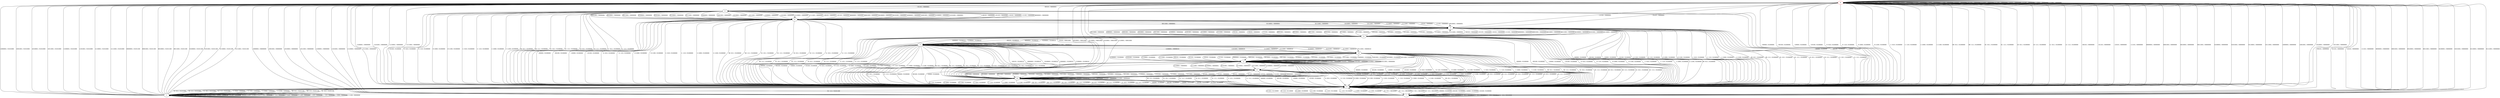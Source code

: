 digraph {
8 [color="red"]
0
1
2
3
4
5
6
7
9
10
11
12
8 -> 0 [label="--00000 / 0100000"]
8 -> 0 [label="--00100 / 0100000"]
8 -> 4 [label="--00101 / 0000001"]
8 -> 4 [label="--01101 / 0000001"]
8 -> 0 [label="--10000 / 0100000"]
8 -> 0 [label="--10100 / 0100000"]
8 -> 5 [label="--10101 / 0000001"]
8 -> 5 [label="--11101 / 0000001"]
8 -> 0 [label="-0--010 / 0100000"]
8 -> 0 [label="-0--110 / 0100000"]
8 -> 0 [label="-0-1000 / 0100000"]
8 -> 0 [label="-0-1100 / 0100000"]
8 -> 0 [label="-1--010 / 0100000"]
8 -> 0 [label="-1--110 / 0100000"]
8 -> 0 [label="-1-1000 / 0100000"]
8 -> 0 [label="-1-1100 / 0100000"]
8 -> 0 [label="00--011 / 0100000"]
8 -> 0 [label="00--111 / 0100000"]
8 -> 8 [label="0000001 / 0000000"]
8 -> 8 [label="0001001 / 0000000"]
8 -> 8 [label="0010001 / 0000000"]
8 -> 8 [label="0011001 / 0000000"]
8 -> 0 [label="01--011 / 0100000"]
8 -> 0 [label="01--111 / 0100000"]
8 -> 8 [label="0100001 / 0000000"]
8 -> 8 [label="0101001 / 0000000"]
8 -> 8 [label="0110001 / 0000000"]
8 -> 8 [label="0111001 / 0000000"]
8 -> 0 [label="10--011 / 0100000"]
8 -> 0 [label="10--111 / 0100000"]
8 -> 8 [label="1000001 / 0000000"]
8 -> 8 [label="1001001 / 0000000"]
8 -> 8 [label="1010001 / 0000000"]
8 -> 8 [label="1011001 / 0000000"]
8 -> 0 [label="11--011 / 0100000"]
8 -> 0 [label="11--111 / 0100000"]
8 -> 8 [label="1100001 / 0000000"]
8 -> 8 [label="1101001 / 0000000"]
8 -> 8 [label="1110001 / 0000000"]
8 -> 8 [label="1111001 / 0000000"]
0 -> 0 [label="--00000 / -------"]
0 -> 0 [label="--00100 / -------"]
0 -> 8 [label="--00101 / 0000000"]
0 -> 8 [label="--01101 / 0000000"]
0 -> 0 [label="--10000 / -------"]
0 -> 0 [label="--10100 / -------"]
0 -> 8 [label="--10101 / 0000000"]
0 -> 8 [label="--11101 / 0000000"]
0 -> 0 [label="-0--010 / 0000000"]
0 -> 0 [label="-0--110 / 0000000"]
0 -> 0 [label="-0-1000 / 0000000"]
0 -> 0 [label="-0-1100 / 0000000"]
0 -> 1 [label="-1--010 / 1000000"]
0 -> 1 [label="-1--110 / 1000000"]
0 -> 1 [label="-1-1000 / 1000000"]
0 -> 1 [label="-1-1100 / 1000000"]
0 -> 0 [label="00--011 / 0000000"]
0 -> 0 [label="00--111 / 0000000"]
0 -> 8 [label="0000001 / 0000000"]
0 -> 8 [label="0001001 / 0000000"]
0 -> 8 [label="0010001 / 0000000"]
0 -> 8 [label="0011001 / 0000000"]
0 -> 7 [label="01--011 / 0010000"]
0 -> 7 [label="01--111 / 0010000"]
0 -> 8 [label="0100001 / 0000000"]
0 -> 8 [label="0101001 / 0000000"]
0 -> 8 [label="0110001 / 0000000"]
0 -> 8 [label="0111001 / 0000000"]
0 -> 0 [label="10--011 / 0000000"]
0 -> 0 [label="10--111 / 0000000"]
0 -> 8 [label="1000001 / 0000000"]
0 -> 8 [label="1001001 / 0000000"]
0 -> 8 [label="1010001 / 0000000"]
0 -> 8 [label="1011001 / 0000000"]
0 -> 7 [label="11--011 / 0010000"]
0 -> 7 [label="11--111 / 0010000"]
0 -> 8 [label="1100001 / 0000000"]
0 -> 8 [label="1101001 / 0000000"]
0 -> 8 [label="1110001 / 0000000"]
0 -> 8 [label="1111001 / 0000000"]
1 -> 1 [label="--00000 / 0000000"]
1 -> 1 [label="--00100 / 0000000"]
1 -> 1 [label="--00101 / -------"]
1 -> 1 [label="--01101 / -------"]
1 -> 1 [label="--10000 / 0000000"]
1 -> 1 [label="--10100 / 0000000"]
1 -> 1 [label="--10101 / -------"]
1 -> 1 [label="--11101 / -------"]
1 -> 1 [label="-0--010 / 0000000"]
1 -> 1 [label="-0--110 / 0000000"]
1 -> 1 [label="-0-1000 / 0000000"]
1 -> 1 [label="-0-1100 / 0000000"]
1 -> 1 [label="-1--010 / 0000000"]
1 -> 1 [label="-1--110 / 0000000"]
1 -> 1 [label="-1-1000 / 0000000"]
1 -> 1 [label="-1-1100 / 0000000"]
1 -> 0 [label="00--011 / 0101100"]
1 -> 0 [label="00--111 / 0101100"]
1 -> 8 [label="0000001 / 0101100"]
1 -> 8 [label="0001001 / 0101100"]
1 -> 8 [label="0010001 / 0101100"]
1 -> 8 [label="0011001 / 0101100"]
1 -> 0 [label="01--011 / 0101100"]
1 -> 0 [label="01--111 / 0101100"]
1 -> 8 [label="0100001 / 0101100"]
1 -> 8 [label="0101001 / 0101100"]
1 -> 8 [label="0110001 / 0101100"]
1 -> 8 [label="0111001 / 0101100"]
1 -> 0 [label="10--011 / 0101000"]
1 -> 0 [label="10--111 / 0101000"]
1 -> 8 [label="1000001 / 0101000"]
1 -> 8 [label="1001001 / 0101000"]
1 -> 8 [label="1010001 / 0101000"]
1 -> 8 [label="1011001 / 0101000"]
1 -> 0 [label="11--011 / 0101000"]
1 -> 0 [label="11--111 / 0101000"]
1 -> 8 [label="1100001 / 0101000"]
1 -> 8 [label="1101001 / 0101000"]
1 -> 8 [label="1110001 / 0101000"]
1 -> 8 [label="1111001 / 0101000"]
2 -> 0 [label="--00000 / 0100000"]
2 -> 0 [label="--00100 / 0100000"]
2 -> 2 [label="--00101 / -------"]
2 -> 2 [label="--01101 / -------"]
2 -> 0 [label="--10000 / 0100000"]
2 -> 0 [label="--10100 / 0100000"]
2 -> 2 [label="--10101 / -------"]
2 -> 2 [label="--11101 / -------"]
2 -> 0 [label="-0--010 / 0100000"]
2 -> 0 [label="-0--110 / 0100000"]
2 -> 0 [label="-0-1000 / 0100000"]
2 -> 0 [label="-0-1100 / 0100000"]
2 -> 0 [label="-1--010 / 0100000"]
2 -> 0 [label="-1--110 / 0100000"]
2 -> 0 [label="-1-1000 / 0100000"]
2 -> 0 [label="-1-1100 / 0100000"]
2 -> 0 [label="00--011 / 0100000"]
2 -> 0 [label="00--111 / 0100000"]
2 -> 2 [label="0000001 / 0000000"]
2 -> 2 [label="0001001 / 0000000"]
2 -> 2 [label="0010001 / 0000000"]
2 -> 2 [label="0011001 / 0000000"]
2 -> 0 [label="01--011 / 0100000"]
2 -> 0 [label="01--111 / 0100000"]
2 -> 6 [label="0100001 / 0000001"]
2 -> 6 [label="0101001 / 0000001"]
2 -> 6 [label="0110001 / 0000001"]
2 -> 6 [label="0111001 / 0000001"]
2 -> 0 [label="10--011 / 0100000"]
2 -> 0 [label="10--111 / 0100000"]
2 -> 2 [label="1000001 / 0000000"]
2 -> 2 [label="1001001 / 0000000"]
2 -> 2 [label="1010001 / 0000000"]
2 -> 2 [label="1011001 / 0000000"]
2 -> 0 [label="11--011 / 0100000"]
2 -> 0 [label="11--111 / 0100000"]
2 -> 6 [label="1100001 / 0000001"]
2 -> 6 [label="1101001 / 0000001"]
2 -> 6 [label="1110001 / 0000001"]
2 -> 6 [label="1111001 / 0000001"]
3 -> 0 [label="--00000 / 0100000"]
3 -> 0 [label="--00100 / 0100000"]
3 -> 3 [label="--00101 / -------"]
3 -> 3 [label="--01101 / -------"]
3 -> 0 [label="--10000 / 0100000"]
3 -> 0 [label="--10100 / 0100000"]
3 -> 3 [label="--10101 / -------"]
3 -> 3 [label="--11101 / -------"]
3 -> 0 [label="-0--010 / 0100000"]
3 -> 0 [label="-0--110 / 0100000"]
3 -> 0 [label="-0-1000 / 0100000"]
3 -> 0 [label="-0-1100 / 0100000"]
3 -> 0 [label="-1--010 / 0100000"]
3 -> 0 [label="-1--110 / 0100000"]
3 -> 0 [label="-1-1000 / 0100000"]
3 -> 0 [label="-1-1100 / 0100000"]
3 -> 0 [label="00--011 / 0100000"]
3 -> 0 [label="00--111 / 0100000"]
3 -> 3 [label="0000001 / 0000010"]
3 -> 3 [label="0001001 / 0000010"]
3 -> 3 [label="0010001 / 0000010"]
3 -> 3 [label="0011001 / 0000010"]
3 -> 0 [label="01--011 / 0100000"]
3 -> 0 [label="01--111 / 0100000"]
3 -> 10 [label="0100001 / 0000010"]
3 -> 10 [label="0101001 / 0000010"]
3 -> 10 [label="0110001 / 0000010"]
3 -> 10 [label="0111001 / 0000010"]
3 -> 0 [label="10--011 / 0100000"]
3 -> 0 [label="10--111 / 0100000"]
3 -> 3 [label="1000001 / 0000010"]
3 -> 3 [label="1001001 / 0000010"]
3 -> 3 [label="1010001 / 0000010"]
3 -> 3 [label="1011001 / 0000010"]
3 -> 0 [label="11--011 / 0100000"]
3 -> 0 [label="11--111 / 0100000"]
3 -> 10 [label="1100001 / 0000010"]
3 -> 10 [label="1101001 / 0000010"]
3 -> 10 [label="1110001 / 0000010"]
3 -> 10 [label="1111001 / 0000010"]
4 -> 0 [label="--00000 / 0100000"]
4 -> 0 [label="--00100 / 0100000"]
4 -> 9 [label="--00101 / 0000000"]
4 -> 9 [label="--01101 / 0000000"]
4 -> 0 [label="--10000 / 0100000"]
4 -> 0 [label="--10100 / 0100000"]
4 -> 9 [label="--10101 / 0000000"]
4 -> 9 [label="--11101 / 0000000"]
4 -> 0 [label="-0--010 / 0100000"]
4 -> 0 [label="-0--110 / 0100000"]
4 -> 0 [label="-0-1000 / 0100000"]
4 -> 0 [label="-0-1100 / 0100000"]
4 -> 0 [label="-1--010 / 0100000"]
4 -> 0 [label="-1--110 / 0100000"]
4 -> 0 [label="-1-1000 / 0100000"]
4 -> 0 [label="-1-1100 / 0100000"]
4 -> 0 [label="00--011 / 0100000"]
4 -> 0 [label="00--111 / 0100000"]
4 -> 9 [label="0000001 / 0000000"]
4 -> 9 [label="0001001 / 0000000"]
4 -> 9 [label="0010001 / 0000000"]
4 -> 9 [label="0011001 / 0000000"]
4 -> 0 [label="01--011 / 0100000"]
4 -> 0 [label="01--111 / 0100000"]
4 -> 9 [label="0100001 / 0000000"]
4 -> 9 [label="0101001 / 0000000"]
4 -> 9 [label="0110001 / 0000000"]
4 -> 9 [label="0111001 / 0000000"]
4 -> 0 [label="10--011 / 0100000"]
4 -> 0 [label="10--111 / 0100000"]
4 -> 9 [label="1000001 / 0000000"]
4 -> 9 [label="1001001 / 0000000"]
4 -> 9 [label="1010001 / 0000000"]
4 -> 9 [label="1011001 / 0000000"]
4 -> 0 [label="11--011 / 0100000"]
4 -> 0 [label="11--111 / 0100000"]
4 -> 9 [label="1100001 / 0000000"]
4 -> 9 [label="1101001 / 0000000"]
4 -> 9 [label="1110001 / 0000000"]
4 -> 9 [label="1111001 / 0000000"]
5 -> 0 [label="--00000 / 0100000"]
5 -> 0 [label="--00100 / 0100000"]
5 -> 11 [label="--00101 / 0000000"]
5 -> 11 [label="--01101 / 0000000"]
5 -> 0 [label="--10000 / 0100000"]
5 -> 0 [label="--10100 / 0100000"]
5 -> 11 [label="--10101 / 0000000"]
5 -> 11 [label="--11101 / 0000000"]
5 -> 0 [label="-0--010 / 0100000"]
5 -> 0 [label="-0--110 / 0100000"]
5 -> 0 [label="-0-1000 / 0100000"]
5 -> 0 [label="-0-1100 / 0100000"]
5 -> 0 [label="-1--010 / 0100000"]
5 -> 0 [label="-1--110 / 0100000"]
5 -> 0 [label="-1-1000 / 0100000"]
5 -> 0 [label="-1-1100 / 0100000"]
5 -> 0 [label="00--011 / 0100000"]
5 -> 0 [label="00--111 / 0100000"]
5 -> 11 [label="0000001 / 0000000"]
5 -> 11 [label="0001001 / 0000000"]
5 -> 11 [label="0010001 / 0000000"]
5 -> 11 [label="0011001 / 0000000"]
5 -> 0 [label="01--011 / 0100000"]
5 -> 0 [label="01--111 / 0100000"]
5 -> 11 [label="0100001 / 0000000"]
5 -> 11 [label="0101001 / 0000000"]
5 -> 11 [label="0110001 / 0000000"]
5 -> 11 [label="0111001 / 0000000"]
5 -> 0 [label="10--011 / 0100000"]
5 -> 0 [label="10--111 / 0100000"]
5 -> 11 [label="1000001 / 0000000"]
5 -> 11 [label="1001001 / 0000000"]
5 -> 11 [label="1010001 / 0000000"]
5 -> 11 [label="1011001 / 0000000"]
5 -> 0 [label="11--011 / 0100000"]
5 -> 0 [label="11--111 / 0100000"]
5 -> 11 [label="1100001 / 0000000"]
5 -> 11 [label="1101001 / 0000000"]
5 -> 11 [label="1110001 / 0000000"]
5 -> 11 [label="1111001 / 0000000"]
6 -> 0 [label="--00000 / 0100000"]
6 -> 0 [label="--00100 / 0100000"]
6 -> 12 [label="--00101 / 0000000"]
6 -> 12 [label="--01101 / 0000000"]
6 -> 0 [label="--10000 / 0100000"]
6 -> 0 [label="--10100 / 0100000"]
6 -> 12 [label="--10101 / 0000000"]
6 -> 12 [label="--11101 / 0000000"]
6 -> 0 [label="-0--010 / 0100000"]
6 -> 0 [label="-0--110 / 0100000"]
6 -> 0 [label="-0-1000 / 0100000"]
6 -> 0 [label="-0-1100 / 0100000"]
6 -> 0 [label="-1--010 / 0100000"]
6 -> 0 [label="-1--110 / 0100000"]
6 -> 0 [label="-1-1000 / 0100000"]
6 -> 0 [label="-1-1100 / 0100000"]
6 -> 0 [label="00--011 / 0100000"]
6 -> 0 [label="00--111 / 0100000"]
6 -> 12 [label="0000001 / 0000000"]
6 -> 12 [label="0001001 / 0000000"]
6 -> 12 [label="0010001 / 0000000"]
6 -> 12 [label="0011001 / 0000000"]
6 -> 0 [label="01--011 / 0100000"]
6 -> 0 [label="01--111 / 0100000"]
6 -> 12 [label="0100001 / 0000000"]
6 -> 12 [label="0101001 / 0000000"]
6 -> 12 [label="0110001 / 0000000"]
6 -> 12 [label="0111001 / 0000000"]
6 -> 0 [label="10--011 / 0100000"]
6 -> 0 [label="10--111 / 0100000"]
6 -> 12 [label="1000001 / 0000000"]
6 -> 12 [label="1001001 / 0000000"]
6 -> 12 [label="1010001 / 0000000"]
6 -> 12 [label="1011001 / 0000000"]
6 -> 0 [label="11--011 / 0100000"]
6 -> 0 [label="11--111 / 0100000"]
6 -> 12 [label="1100001 / 0000000"]
6 -> 12 [label="1101001 / 0000000"]
6 -> 12 [label="1110001 / 0000000"]
6 -> 12 [label="1111001 / 0000000"]
7 -> 0 [label="--00000 / 0100000"]
7 -> 0 [label="--00100 / 0100000"]
7 -> 8 [label="--00101 / 0000000"]
7 -> 8 [label="--01101 / 0000000"]
7 -> 0 [label="--10000 / 0100000"]
7 -> 0 [label="--10100 / 0100000"]
7 -> 8 [label="--10101 / 0000000"]
7 -> 8 [label="--11101 / 0000000"]
7 -> 0 [label="-0--010 / 0110000"]
7 -> 0 [label="-0--110 / 0110000"]
7 -> 0 [label="-0-1000 / 0100000"]
7 -> 0 [label="-0-1100 / 0100000"]
7 -> 0 [label="-1--010 / 0110000"]
7 -> 0 [label="-1--110 / 0110000"]
7 -> 0 [label="-1-1000 / 0100000"]
7 -> 0 [label="-1-1100 / 0100000"]
7 -> 7 [label="00--011 / 0010000"]
7 -> 7 [label="00--111 / 0010000"]
7 -> 8 [label="0000001 / 0000000"]
7 -> 8 [label="0001001 / 0000000"]
7 -> 8 [label="0010001 / 0000000"]
7 -> 8 [label="0011001 / 0000000"]
7 -> 7 [label="01--011 / 0010000"]
7 -> 7 [label="01--111 / 0010000"]
7 -> 8 [label="0100001 / 0000000"]
7 -> 8 [label="0101001 / 0000000"]
7 -> 8 [label="0110001 / 0000000"]
7 -> 8 [label="0111001 / 0000000"]
7 -> 7 [label="10--011 / 0010000"]
7 -> 7 [label="10--111 / 0010000"]
7 -> 8 [label="1000001 / 0000000"]
7 -> 8 [label="1001001 / 0000000"]
7 -> 8 [label="1010001 / 0000000"]
7 -> 8 [label="1011001 / 0000000"]
7 -> 7 [label="11--011 / 0010000"]
7 -> 7 [label="11--111 / 0010000"]
7 -> 8 [label="1100001 / 0000000"]
7 -> 8 [label="1101001 / 0000000"]
7 -> 8 [label="1110001 / 0000000"]
7 -> 8 [label="1111001 / 0000000"]
9 -> 0 [label="--00000 / 0100000"]
9 -> 0 [label="--00100 / 0100000"]
9 -> 4 [label="--00101 / 0000001"]
9 -> 4 [label="--01101 / 0000001"]
9 -> 0 [label="--10000 / 0100000"]
9 -> 0 [label="--10100 / 0100000"]
9 -> 5 [label="--10101 / 0000001"]
9 -> 5 [label="--11101 / 0000001"]
9 -> 0 [label="-0--010 / 0100000"]
9 -> 0 [label="-0--110 / 0100000"]
9 -> 0 [label="-0-1000 / 0100000"]
9 -> 0 [label="-0-1100 / 0100000"]
9 -> 0 [label="-1--010 / 0100000"]
9 -> 0 [label="-1--110 / 0100000"]
9 -> 0 [label="-1-1000 / 0100000"]
9 -> 0 [label="-1-1100 / 0100000"]
9 -> 0 [label="00--011 / 0100000"]
9 -> 0 [label="00--111 / 0100000"]
9 -> 4 [label="0000001 / 0000001"]
9 -> 4 [label="0001001 / 0000001"]
9 -> 5 [label="0010001 / 0000001"]
9 -> 5 [label="0011001 / 0000001"]
9 -> 0 [label="01--011 / 0100000"]
9 -> 0 [label="01--111 / 0100000"]
9 -> 4 [label="0100001 / 0000001"]
9 -> 4 [label="0101001 / 0000001"]
9 -> 5 [label="0110001 / 0000001"]
9 -> 5 [label="0111001 / 0000001"]
9 -> 0 [label="10--011 / 0100000"]
9 -> 0 [label="10--111 / 0100000"]
9 -> 4 [label="1000001 / 0000001"]
9 -> 4 [label="1001001 / 0000001"]
9 -> 5 [label="1010001 / 0000001"]
9 -> 5 [label="1011001 / 0000001"]
9 -> 0 [label="11--011 / 0100000"]
9 -> 0 [label="11--111 / 0100000"]
9 -> 4 [label="1100001 / 0000001"]
9 -> 4 [label="1101001 / 0000001"]
9 -> 5 [label="1110001 / 0000001"]
9 -> 5 [label="1111001 / 0000001"]
10 -> 0 [label="--00000 / 0100000"]
10 -> 0 [label="--00100 / 0100000"]
10 -> 2 [label="--00101 / 0100000"]
10 -> 2 [label="--01101 / 0100000"]
10 -> 0 [label="--10000 / 0100000"]
10 -> 0 [label="--10100 / 0100000"]
10 -> 2 [label="--10101 / 0100000"]
10 -> 2 [label="--11101 / 0100000"]
10 -> 0 [label="-0--010 / 0100000"]
10 -> 0 [label="-0--110 / 0100000"]
10 -> 0 [label="-0-1000 / 0100000"]
10 -> 0 [label="-0-1100 / 0100000"]
10 -> 0 [label="-1--010 / 0100000"]
10 -> 0 [label="-1--110 / 0100000"]
10 -> 0 [label="-1-1000 / 0100000"]
10 -> 0 [label="-1-1100 / 0100000"]
10 -> 0 [label="00--011 / 0100000"]
10 -> 0 [label="00--111 / 0100000"]
10 -> 2 [label="0000001 / 0100000"]
10 -> 2 [label="0001001 / 0100000"]
10 -> 2 [label="0010001 / 0100000"]
10 -> 2 [label="0011001 / 0100000"]
10 -> 0 [label="01--011 / 0100000"]
10 -> 0 [label="01--111 / 0100000"]
10 -> 2 [label="0100001 / 0100000"]
10 -> 2 [label="0101001 / 0100000"]
10 -> 2 [label="0110001 / 0100000"]
10 -> 2 [label="0111001 / 0100000"]
10 -> 0 [label="10--011 / 0100000"]
10 -> 0 [label="10--111 / 0100000"]
10 -> 2 [label="1000001 / 0100000"]
10 -> 2 [label="1001001 / 0100000"]
10 -> 2 [label="1010001 / 0100000"]
10 -> 2 [label="1011001 / 0100000"]
10 -> 0 [label="11--011 / 0100000"]
10 -> 0 [label="11--111 / 0100000"]
10 -> 2 [label="1100001 / 0100000"]
10 -> 2 [label="1101001 / 0100000"]
10 -> 2 [label="1110001 / 0100000"]
10 -> 2 [label="1111001 / 0100000"]
11 -> 0 [label="--00000 / 0100000"]
11 -> 0 [label="--00100 / 0100000"]
11 -> 3 [label="--00101 / 0100010"]
11 -> 5 [label="--01101 / 0000001"]
11 -> 0 [label="--10000 / 0100000"]
11 -> 0 [label="--10100 / 0100000"]
11 -> 5 [label="--10101 / 0000001"]
11 -> 5 [label="--11101 / 0000001"]
11 -> 0 [label="-0--010 / 0100000"]
11 -> 0 [label="-0--110 / 0100000"]
11 -> 0 [label="-0-1000 / 0100000"]
11 -> 0 [label="-0-1100 / 0100000"]
11 -> 0 [label="-1--010 / 0100000"]
11 -> 0 [label="-1--110 / 0100000"]
11 -> 0 [label="-1-1000 / 0100000"]
11 -> 0 [label="-1-1100 / 0100000"]
11 -> 0 [label="00--011 / 0100000"]
11 -> 0 [label="00--111 / 0100000"]
11 -> 3 [label="0000001 / 0100010"]
11 -> 5 [label="0001001 / 0000001"]
11 -> 5 [label="0010001 / 0000001"]
11 -> 5 [label="0011001 / 0000001"]
11 -> 0 [label="01--011 / 0100000"]
11 -> 0 [label="01--111 / 0100000"]
11 -> 3 [label="0100001 / 0100010"]
11 -> 5 [label="0101001 / 0000001"]
11 -> 5 [label="0110001 / 0000001"]
11 -> 5 [label="0111001 / 0000001"]
11 -> 0 [label="10--011 / 0100000"]
11 -> 0 [label="10--111 / 0100000"]
11 -> 3 [label="1000001 / 0100010"]
11 -> 5 [label="1001001 / 0000001"]
11 -> 5 [label="1010001 / 0000001"]
11 -> 5 [label="1011001 / 0000001"]
11 -> 0 [label="11--011 / 0100000"]
11 -> 0 [label="11--111 / 0100000"]
11 -> 3 [label="1100001 / 0100010"]
11 -> 5 [label="1101001 / 0000001"]
11 -> 5 [label="1110001 / 0000001"]
11 -> 5 [label="1111001 / 0000001"]
12 -> 0 [label="--00000 / 0100000"]
12 -> 0 [label="--00100 / 0100000"]
12 -> 3 [label="--00101 / 0100010"]
12 -> 6 [label="--01101 / 0000001"]
12 -> 0 [label="--10000 / 0101000"]
12 -> 0 [label="--10100 / 0101000"]
12 -> 8 [label="--10101 / 0001000"]
12 -> 6 [label="--11101 / 0000001"]
12 -> 0 [label="-0--010 / 0100000"]
12 -> 0 [label="-0--110 / 0100000"]
12 -> 0 [label="-0-1000 / 0100000"]
12 -> 0 [label="-0-1100 / 0100000"]
12 -> 0 [label="-1--010 / 0100000"]
12 -> 0 [label="-1--110 / 0100000"]
12 -> 0 [label="-1-1000 / 0100000"]
12 -> 0 [label="-1-1100 / 0100000"]
12 -> 0 [label="00--011 / 0100000"]
12 -> 0 [label="00--111 / 0100000"]
12 -> 3 [label="0000001 / 0100010"]
12 -> 12 [label="0001001 / 0000000"]
12 -> 8 [label="0010001 / 0001000"]
12 -> 12 [label="0011001 / 0000000"]
12 -> 0 [label="01--011 / 0100000"]
12 -> 0 [label="01--111 / 0100000"]
12 -> 3 [label="0100001 / 0100010"]
12 -> 12 [label="0101001 / 0000000"]
12 -> 8 [label="0110001 / 0001000"]
12 -> 12 [label="0111001 / 0000000"]
12 -> 0 [label="10--011 / 0100000"]
12 -> 0 [label="10--111 / 0100000"]
12 -> 3 [label="1000001 / 0100010"]
12 -> 12 [label="1001001 / 0000000"]
12 -> 8 [label="1010001 / 0001000"]
12 -> 12 [label="1011001 / 0000000"]
12 -> 0 [label="11--011 / 0100000"]
12 -> 0 [label="11--111 / 0100000"]
12 -> 3 [label="1100001 / 0100010"]
12 -> 12 [label="1101001 / 0000000"]
12 -> 8 [label="1110001 / 0001000"]
12 -> 12 [label="1111001 / 0000000"]
}
